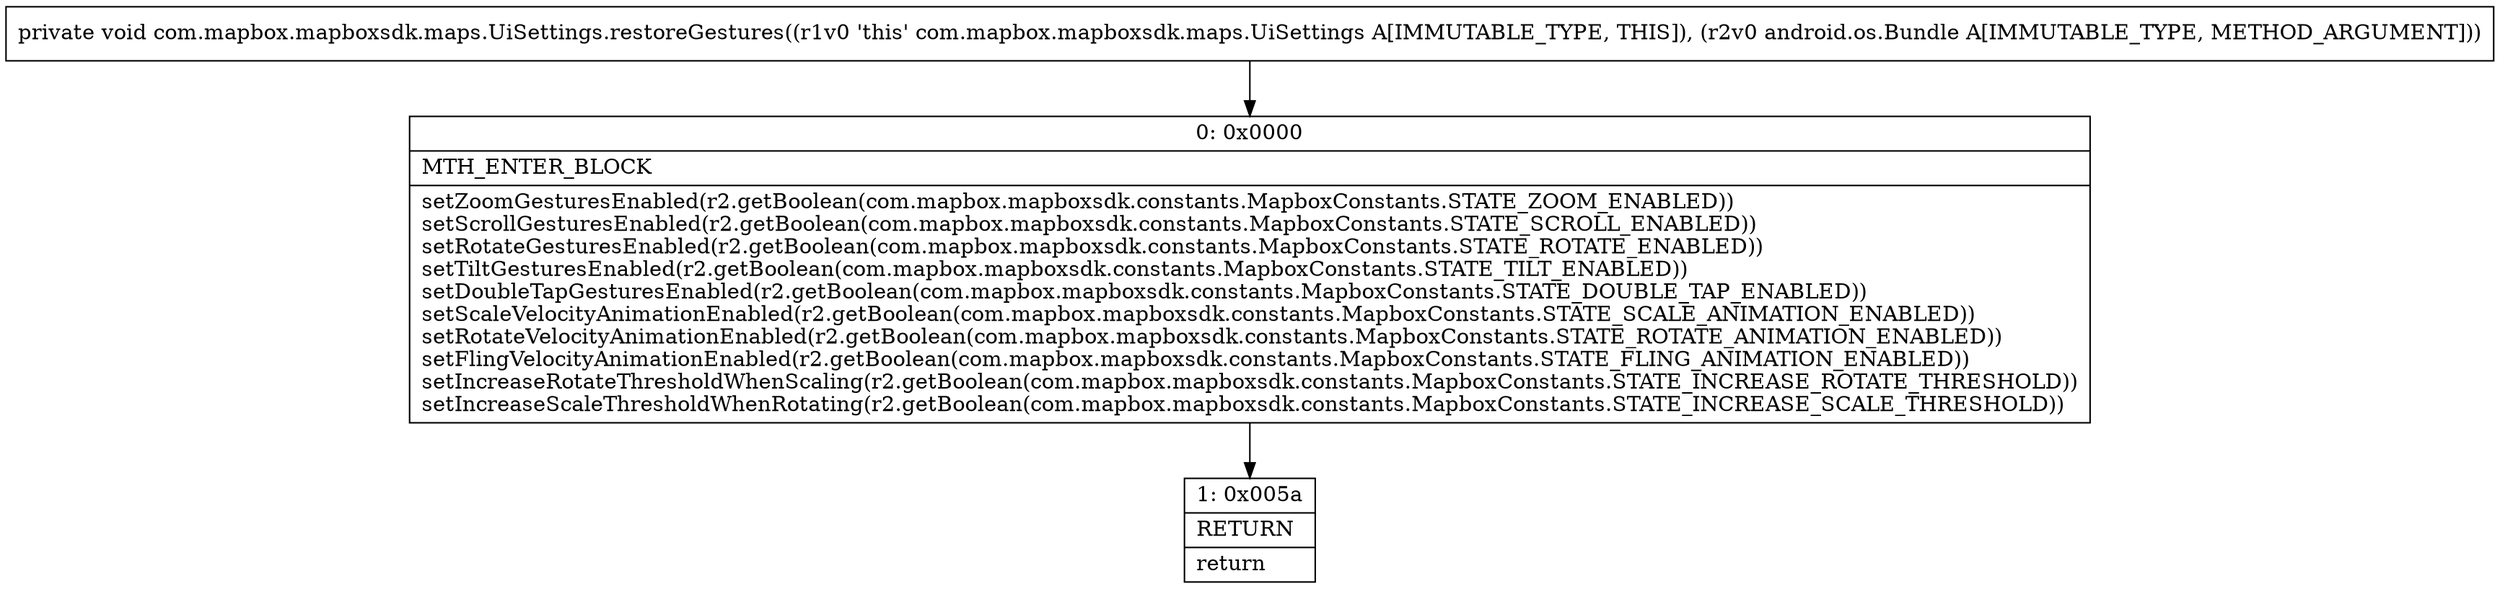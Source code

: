 digraph "CFG forcom.mapbox.mapboxsdk.maps.UiSettings.restoreGestures(Landroid\/os\/Bundle;)V" {
Node_0 [shape=record,label="{0\:\ 0x0000|MTH_ENTER_BLOCK\l|setZoomGesturesEnabled(r2.getBoolean(com.mapbox.mapboxsdk.constants.MapboxConstants.STATE_ZOOM_ENABLED))\lsetScrollGesturesEnabled(r2.getBoolean(com.mapbox.mapboxsdk.constants.MapboxConstants.STATE_SCROLL_ENABLED))\lsetRotateGesturesEnabled(r2.getBoolean(com.mapbox.mapboxsdk.constants.MapboxConstants.STATE_ROTATE_ENABLED))\lsetTiltGesturesEnabled(r2.getBoolean(com.mapbox.mapboxsdk.constants.MapboxConstants.STATE_TILT_ENABLED))\lsetDoubleTapGesturesEnabled(r2.getBoolean(com.mapbox.mapboxsdk.constants.MapboxConstants.STATE_DOUBLE_TAP_ENABLED))\lsetScaleVelocityAnimationEnabled(r2.getBoolean(com.mapbox.mapboxsdk.constants.MapboxConstants.STATE_SCALE_ANIMATION_ENABLED))\lsetRotateVelocityAnimationEnabled(r2.getBoolean(com.mapbox.mapboxsdk.constants.MapboxConstants.STATE_ROTATE_ANIMATION_ENABLED))\lsetFlingVelocityAnimationEnabled(r2.getBoolean(com.mapbox.mapboxsdk.constants.MapboxConstants.STATE_FLING_ANIMATION_ENABLED))\lsetIncreaseRotateThresholdWhenScaling(r2.getBoolean(com.mapbox.mapboxsdk.constants.MapboxConstants.STATE_INCREASE_ROTATE_THRESHOLD))\lsetIncreaseScaleThresholdWhenRotating(r2.getBoolean(com.mapbox.mapboxsdk.constants.MapboxConstants.STATE_INCREASE_SCALE_THRESHOLD))\l}"];
Node_1 [shape=record,label="{1\:\ 0x005a|RETURN\l|return\l}"];
MethodNode[shape=record,label="{private void com.mapbox.mapboxsdk.maps.UiSettings.restoreGestures((r1v0 'this' com.mapbox.mapboxsdk.maps.UiSettings A[IMMUTABLE_TYPE, THIS]), (r2v0 android.os.Bundle A[IMMUTABLE_TYPE, METHOD_ARGUMENT])) }"];
MethodNode -> Node_0;
Node_0 -> Node_1;
}

